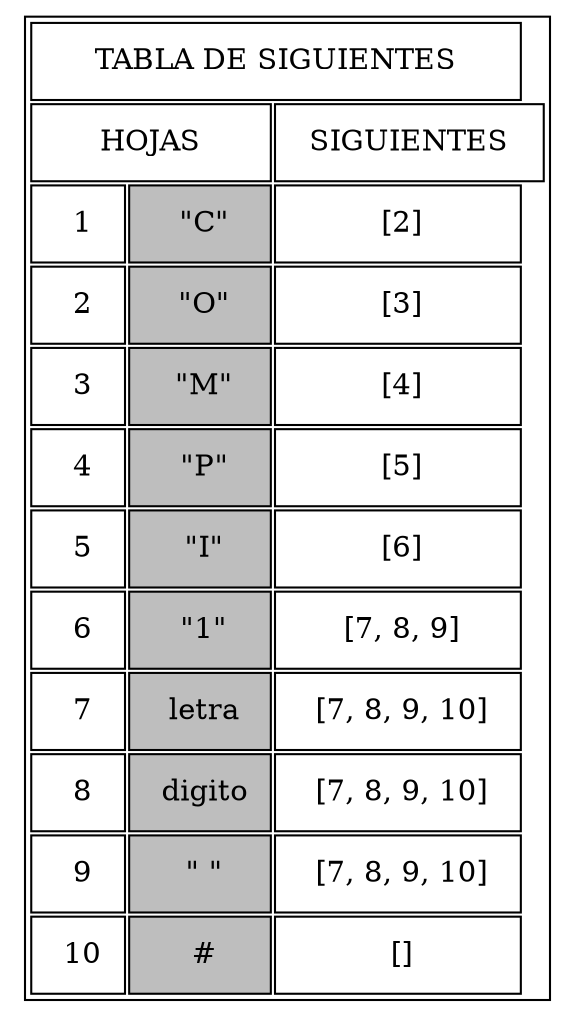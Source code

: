 digraph s {
a0 [shape=none label=<
<TABLE border="1" cellspacing="2" cellpadding="10" >
<TR><TD colspan="3"> TABLA DE SIGUIENTES </TD></TR>
<TR><TD colspan="2"> HOJAS </TD><TD colspan="2"> SIGUIENTES </TD></TR> <TR>
 <TD> 1</TD>
 <TD border="1" bgcolor="#bebebe" > "C"</TD>
 <TD> [2]</TD>
 </TR>
 <TR>
 <TD> 2</TD>
 <TD border="1" bgcolor="#bebebe" > "O"</TD>
 <TD> [3]</TD>
 </TR>
 <TR>
 <TD> 3</TD>
 <TD border="1" bgcolor="#bebebe" > "M"</TD>
 <TD> [4]</TD>
 </TR>
 <TR>
 <TD> 4</TD>
 <TD border="1" bgcolor="#bebebe" > "P"</TD>
 <TD> [5]</TD>
 </TR>
 <TR>
 <TD> 5</TD>
 <TD border="1" bgcolor="#bebebe" > "I"</TD>
 <TD> [6]</TD>
 </TR>
 <TR>
 <TD> 6</TD>
 <TD border="1" bgcolor="#bebebe" > "1"</TD>
 <TD> [7, 8, 9]</TD>
 </TR>
 <TR>
 <TD> 7</TD>
 <TD border="1" bgcolor="#bebebe" > letra</TD>
 <TD> [7, 8, 9, 10]</TD>
 </TR>
 <TR>
 <TD> 8</TD>
 <TD border="1" bgcolor="#bebebe" > digito</TD>
 <TD> [7, 8, 9, 10]</TD>
 </TR>
 <TR>
 <TD> 9</TD>
 <TD border="1" bgcolor="#bebebe" > " "</TD>
 <TD> [7, 8, 9, 10]</TD>
 </TR>
 <TR>
 <TD> 10</TD>
 <TD border="1" bgcolor="#bebebe" > #</TD>
 <TD> []</TD>
 </TR>
 </TABLE>>];
}
digraph s {
a0 [shape=none label=<
<TABLE border="1" cellspacing="2" cellpadding="10" >
<TR><TD colspan="3"> TABLA DE SIGUIENTES </TD></TR>
<TR><TD colspan="2"> HOJAS </TD><TD colspan="2"> SIGUIENTES </TD></TR> <TR>
 <TD> 1</TD>
 <TD border="1" bgcolor="#bebebe" > "C"</TD>
 <TD> [2]</TD>
 </TR>
 <TR>
 <TD> 2</TD>
 <TD border="1" bgcolor="#bebebe" > "O"</TD>
 <TD> [3]</TD>
 </TR>
 <TR>
 <TD> 3</TD>
 <TD border="1" bgcolor="#bebebe" > "M"</TD>
 <TD> [4]</TD>
 </TR>
 <TR>
 <TD> 4</TD>
 <TD border="1" bgcolor="#bebebe" > "P"</TD>
 <TD> [5]</TD>
 </TR>
 <TR>
 <TD> 5</TD>
 <TD border="1" bgcolor="#bebebe" > "I"</TD>
 <TD> [6]</TD>
 </TR>
 <TR>
 <TD> 6</TD>
 <TD border="1" bgcolor="#bebebe" > "1"</TD>
 <TD> [7, 8, 9]</TD>
 </TR>
 <TR>
 <TD> 7</TD>
 <TD border="1" bgcolor="#bebebe" > letra</TD>
 <TD> [7, 8, 9, 10]</TD>
 </TR>
 <TR>
 <TD> 8</TD>
 <TD border="1" bgcolor="#bebebe" > digito</TD>
 <TD> [7, 8, 9, 10]</TD>
 </TR>
 <TR>
 <TD> 9</TD>
 <TD border="1" bgcolor="#bebebe" > " "</TD>
 <TD> [7, 8, 9, 10]</TD>
 </TR>
 <TR>
 <TD> 10</TD>
 <TD border="1" bgcolor="#bebebe" > #</TD>
 <TD> []</TD>
 </TR>
 </TABLE>>];
}
digraph s {
a0 [shape=none label=<
<TABLE border="1" cellspacing="2" cellpadding="10" >
<TR><TD colspan="3"> TABLA DE SIGUIENTES </TD></TR>
<TR><TD colspan="2"> HOJAS </TD><TD colspan="2"> SIGUIENTES </TD></TR> <TR>
 <TD> 1</TD>
 <TD border="1" bgcolor="#bebebe" > "C"</TD>
 <TD> [2]</TD>
 </TR>
 <TR>
 <TD> 2</TD>
 <TD border="1" bgcolor="#bebebe" > "O"</TD>
 <TD> [3]</TD>
 </TR>
 <TR>
 <TD> 3</TD>
 <TD border="1" bgcolor="#bebebe" > "M"</TD>
 <TD> [4]</TD>
 </TR>
 <TR>
 <TD> 4</TD>
 <TD border="1" bgcolor="#bebebe" > "P"</TD>
 <TD> [5]</TD>
 </TR>
 <TR>
 <TD> 5</TD>
 <TD border="1" bgcolor="#bebebe" > "I"</TD>
 <TD> [6]</TD>
 </TR>
 <TR>
 <TD> 6</TD>
 <TD border="1" bgcolor="#bebebe" > "1"</TD>
 <TD> [7, 8, 9]</TD>
 </TR>
 <TR>
 <TD> 7</TD>
 <TD border="1" bgcolor="#bebebe" > letra</TD>
 <TD> [7, 8, 9, 10]</TD>
 </TR>
 <TR>
 <TD> 8</TD>
 <TD border="1" bgcolor="#bebebe" > digito</TD>
 <TD> [7, 8, 9, 10]</TD>
 </TR>
 <TR>
 <TD> 9</TD>
 <TD border="1" bgcolor="#bebebe" > " "</TD>
 <TD> [7, 8, 9, 10]</TD>
 </TR>
 <TR>
 <TD> 10</TD>
 <TD border="1" bgcolor="#bebebe" > #</TD>
 <TD> []</TD>
 </TR>
 </TABLE>>];
}
digraph s {
a0 [shape=none label=<
<TABLE border="1" cellspacing="2" cellpadding="10" >
<TR><TD colspan="3"> TABLA DE SIGUIENTES </TD></TR>
<TR><TD colspan="2"> HOJAS </TD><TD colspan="2"> SIGUIENTES </TD></TR> <TR>
 <TD> 1</TD>
 <TD border="1" bgcolor="#bebebe" > "C"</TD>
 <TD> [2]</TD>
 </TR>
 <TR>
 <TD> 2</TD>
 <TD border="1" bgcolor="#bebebe" > "O"</TD>
 <TD> [3]</TD>
 </TR>
 <TR>
 <TD> 3</TD>
 <TD border="1" bgcolor="#bebebe" > "M"</TD>
 <TD> [4]</TD>
 </TR>
 <TR>
 <TD> 4</TD>
 <TD border="1" bgcolor="#bebebe" > "P"</TD>
 <TD> [5]</TD>
 </TR>
 <TR>
 <TD> 5</TD>
 <TD border="1" bgcolor="#bebebe" > "I"</TD>
 <TD> [6]</TD>
 </TR>
 <TR>
 <TD> 6</TD>
 <TD border="1" bgcolor="#bebebe" > "1"</TD>
 <TD> [7, 8, 9]</TD>
 </TR>
 <TR>
 <TD> 7</TD>
 <TD border="1" bgcolor="#bebebe" > letra</TD>
 <TD> [7, 8, 9, 10]</TD>
 </TR>
 <TR>
 <TD> 8</TD>
 <TD border="1" bgcolor="#bebebe" > digito</TD>
 <TD> [7, 8, 9, 10]</TD>
 </TR>
 <TR>
 <TD> 9</TD>
 <TD border="1" bgcolor="#bebebe" > " "</TD>
 <TD> [7, 8, 9, 10]</TD>
 </TR>
 <TR>
 <TD> 10</TD>
 <TD border="1" bgcolor="#bebebe" > #</TD>
 <TD> []</TD>
 </TR>
 </TABLE>>];
}
